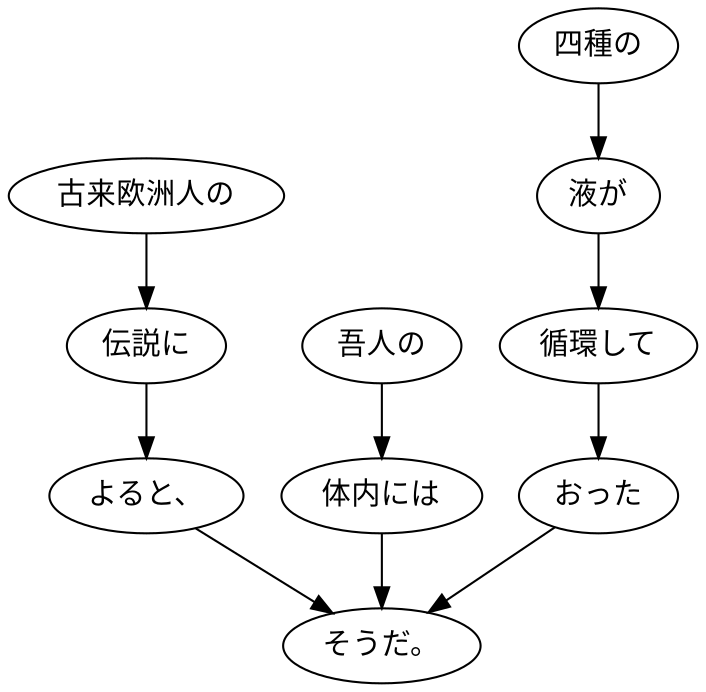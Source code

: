 digraph graph4850 {
	node0 [label="古来欧洲人の"];
	node1 [label="伝説に"];
	node2 [label="よると、"];
	node3 [label="吾人の"];
	node4 [label="体内には"];
	node5 [label="四種の"];
	node6 [label="液が"];
	node7 [label="循環して"];
	node8 [label="おった"];
	node9 [label="そうだ。"];
	node0 -> node1;
	node1 -> node2;
	node2 -> node9;
	node3 -> node4;
	node4 -> node9;
	node5 -> node6;
	node6 -> node7;
	node7 -> node8;
	node8 -> node9;
}
